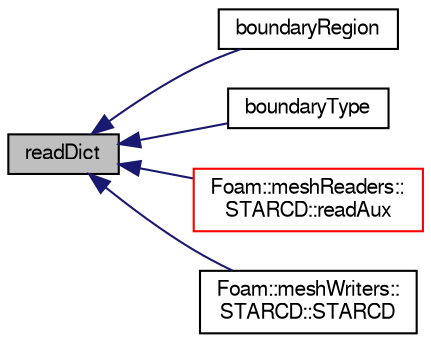digraph "readDict"
{
  bgcolor="transparent";
  edge [fontname="FreeSans",fontsize="10",labelfontname="FreeSans",labelfontsize="10"];
  node [fontname="FreeSans",fontsize="10",shape=record];
  rankdir="LR";
  Node2485 [label="readDict",height=0.2,width=0.4,color="black", fillcolor="grey75", style="filled", fontcolor="black"];
  Node2485 -> Node2486 [dir="back",color="midnightblue",fontsize="10",style="solid",fontname="FreeSans"];
  Node2486 [label="boundaryRegion",height=0.2,width=0.4,color="black",URL="$a21338.html#a51228215b60afd4c440361ed3c5de0e1",tooltip="Construct read from registry, name. instance. "];
  Node2485 -> Node2487 [dir="back",color="midnightblue",fontsize="10",style="solid",fontname="FreeSans"];
  Node2487 [label="boundaryType",height=0.2,width=0.4,color="black",URL="$a21338.html#a1d50709b7dee1c0d4753f26c3d85bb69",tooltip="Return BoundaryType corresponding to patch &#39;name&#39;. "];
  Node2485 -> Node2488 [dir="back",color="midnightblue",fontsize="10",style="solid",fontname="FreeSans"];
  Node2488 [label="Foam::meshReaders::\lSTARCD::readAux",height=0.2,width=0.4,color="red",URL="$a21334.html#afacb9df6d152538da046860c73b53902",tooltip="Read auxiliary data from constant/{boundaryRegion,cellTable}. "];
  Node2485 -> Node2490 [dir="back",color="midnightblue",fontsize="10",style="solid",fontname="FreeSans"];
  Node2490 [label="Foam::meshWriters::\lSTARCD::STARCD",height=0.2,width=0.4,color="black",URL="$a21350.html#a63ee45d7e6302881b9f5c2844faa45d9",tooltip="Open a file for writing. "];
}
